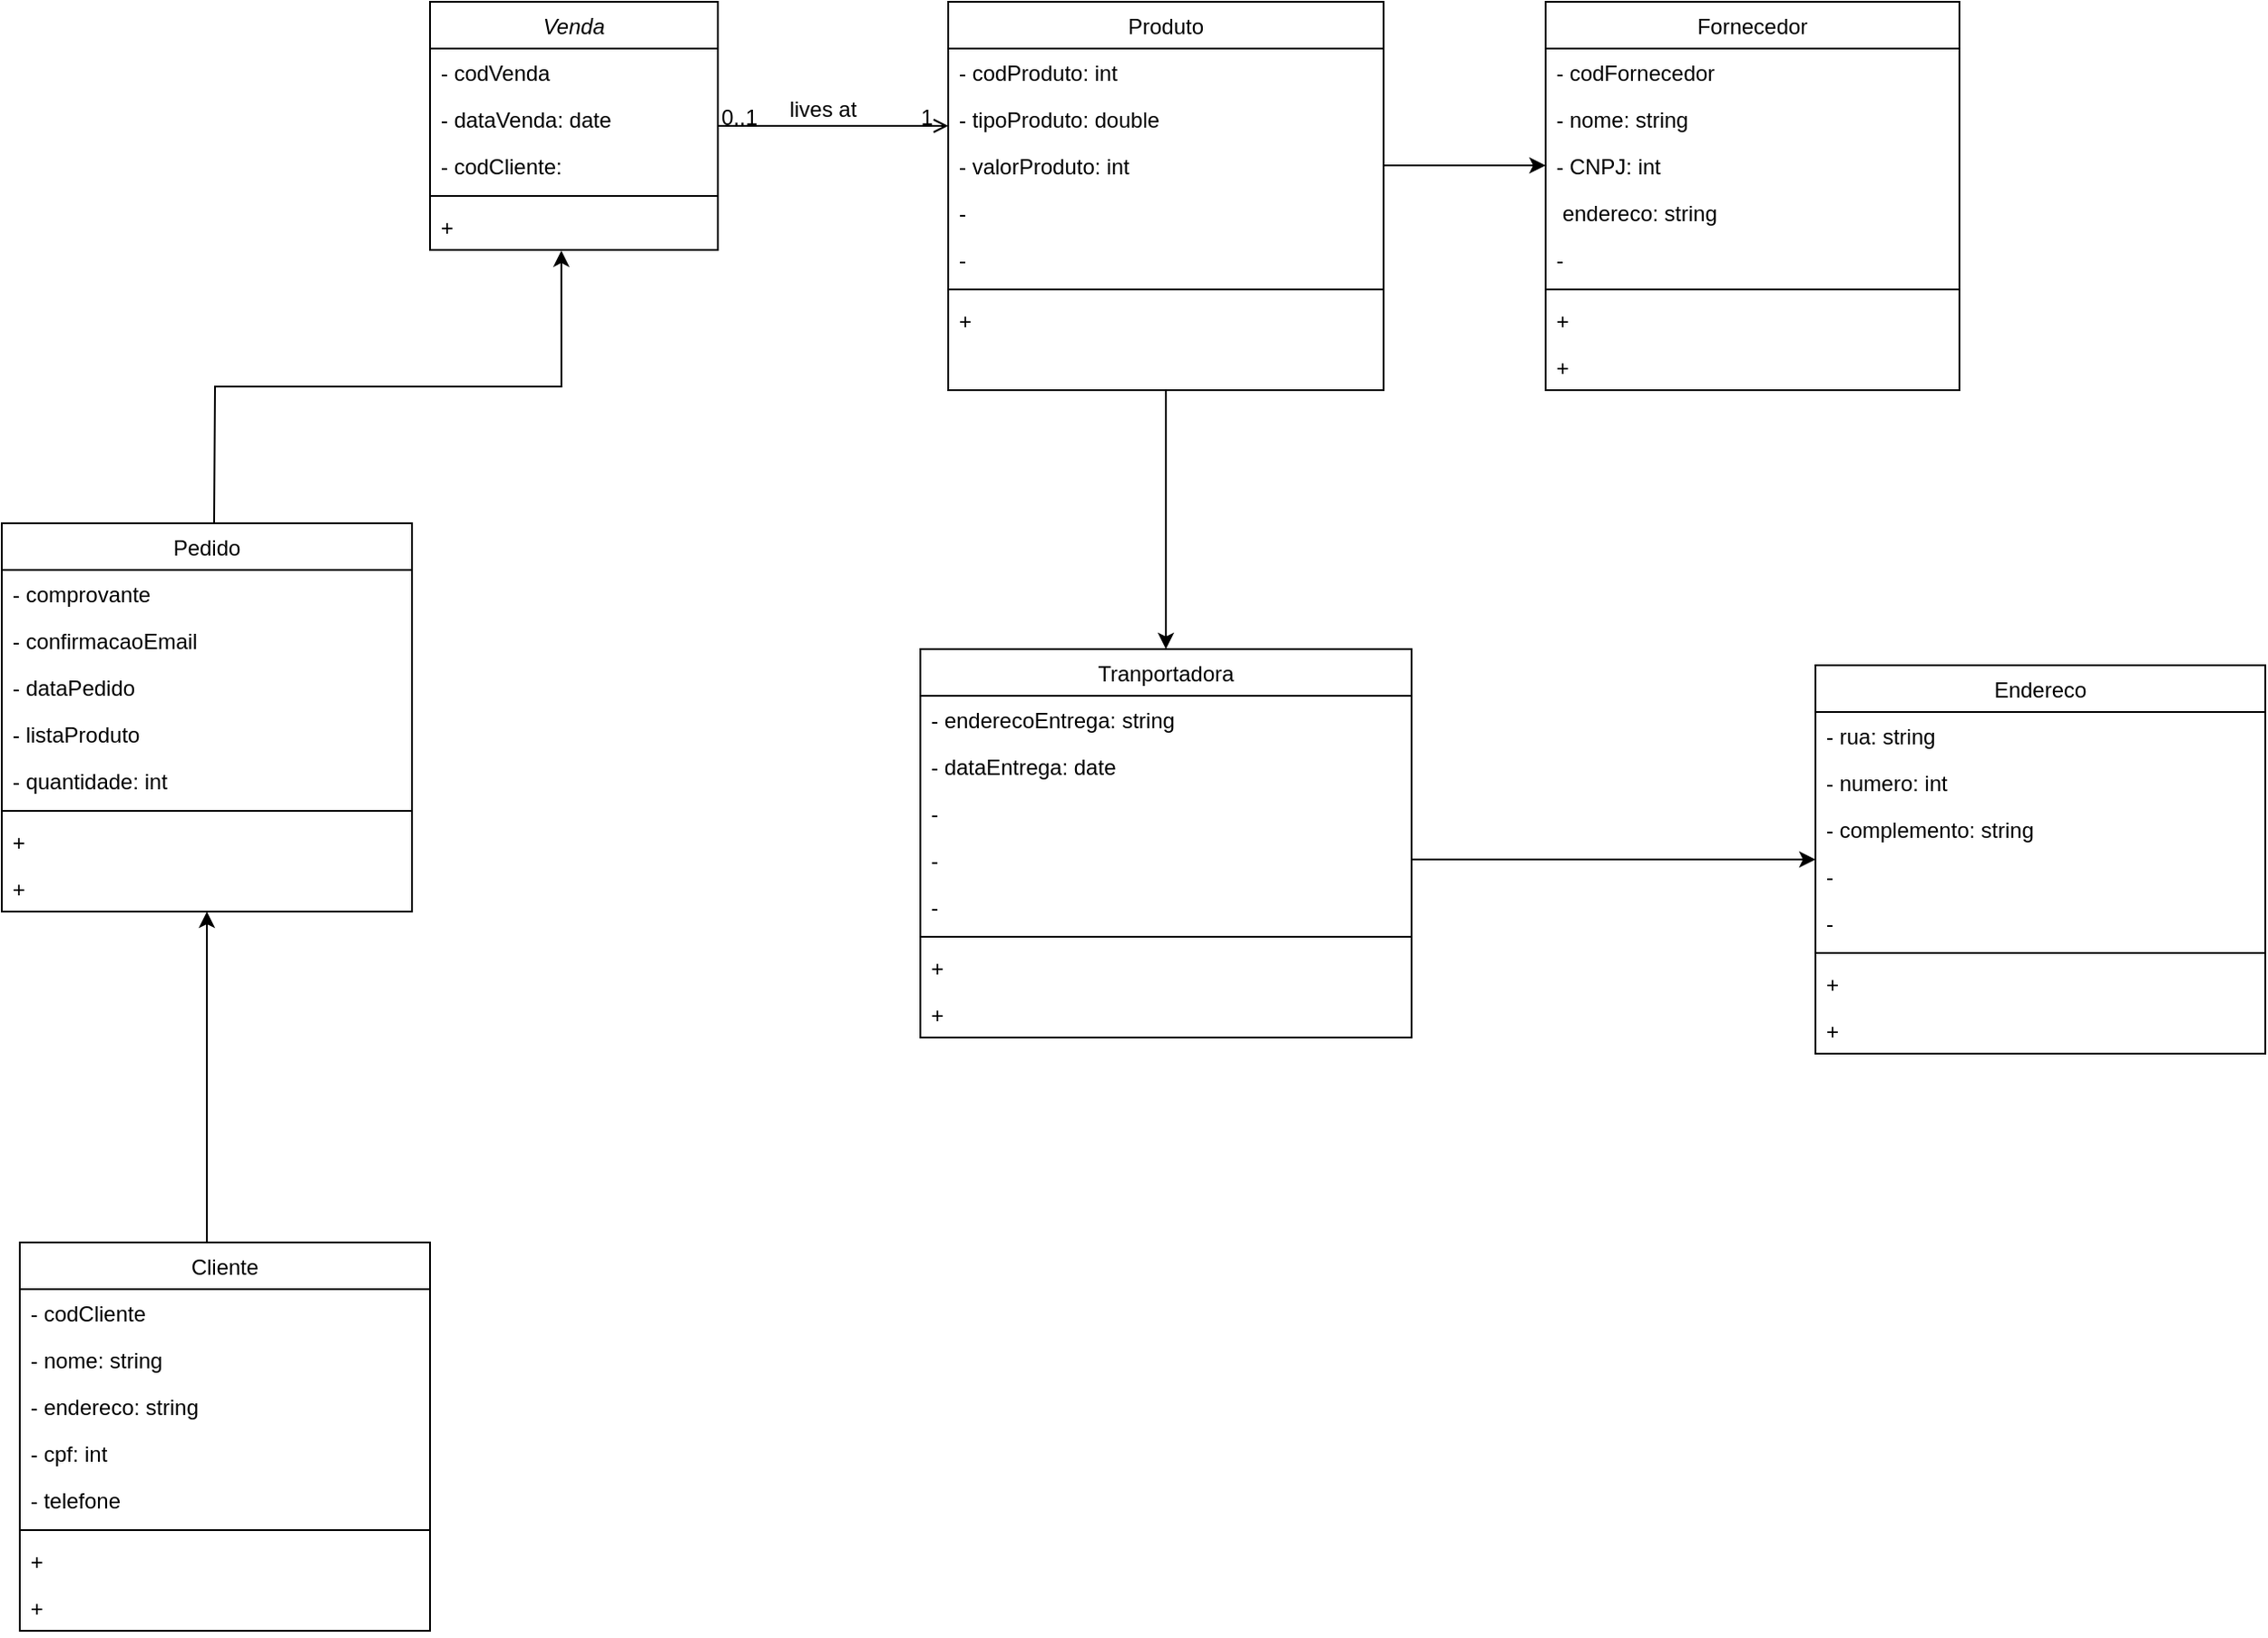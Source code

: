 <mxfile version="15.7.0" type="github">
  <diagram id="C5RBs43oDa-KdzZeNtuy" name="Page-1">
    <mxGraphModel dx="2274" dy="655" grid="1" gridSize="10" guides="1" tooltips="1" connect="1" arrows="1" fold="1" page="1" pageScale="1" pageWidth="827" pageHeight="1169" math="0" shadow="0">
      <root>
        <mxCell id="WIyWlLk6GJQsqaUBKTNV-0" />
        <mxCell id="WIyWlLk6GJQsqaUBKTNV-1" parent="WIyWlLk6GJQsqaUBKTNV-0" />
        <mxCell id="zkfFHV4jXpPFQw0GAbJ--0" value="Venda" style="swimlane;fontStyle=2;align=center;verticalAlign=top;childLayout=stackLayout;horizontal=1;startSize=26;horizontalStack=0;resizeParent=1;resizeLast=0;collapsible=1;marginBottom=0;rounded=0;shadow=0;strokeWidth=1;" parent="WIyWlLk6GJQsqaUBKTNV-1" vertex="1">
          <mxGeometry x="220" y="120" width="160" height="138" as="geometry">
            <mxRectangle x="230" y="140" width="160" height="26" as="alternateBounds" />
          </mxGeometry>
        </mxCell>
        <mxCell id="zkfFHV4jXpPFQw0GAbJ--1" value="- codVenda" style="text;align=left;verticalAlign=top;spacingLeft=4;spacingRight=4;overflow=hidden;rotatable=0;points=[[0,0.5],[1,0.5]];portConstraint=eastwest;" parent="zkfFHV4jXpPFQw0GAbJ--0" vertex="1">
          <mxGeometry y="26" width="160" height="26" as="geometry" />
        </mxCell>
        <mxCell id="zkfFHV4jXpPFQw0GAbJ--2" value="- dataVenda: date" style="text;align=left;verticalAlign=top;spacingLeft=4;spacingRight=4;overflow=hidden;rotatable=0;points=[[0,0.5],[1,0.5]];portConstraint=eastwest;rounded=0;shadow=0;html=0;" parent="zkfFHV4jXpPFQw0GAbJ--0" vertex="1">
          <mxGeometry y="52" width="160" height="26" as="geometry" />
        </mxCell>
        <mxCell id="zkfFHV4jXpPFQw0GAbJ--3" value="- codCliente:" style="text;align=left;verticalAlign=top;spacingLeft=4;spacingRight=4;overflow=hidden;rotatable=0;points=[[0,0.5],[1,0.5]];portConstraint=eastwest;rounded=0;shadow=0;html=0;" parent="zkfFHV4jXpPFQw0GAbJ--0" vertex="1">
          <mxGeometry y="78" width="160" height="26" as="geometry" />
        </mxCell>
        <mxCell id="zkfFHV4jXpPFQw0GAbJ--4" value="" style="line;html=1;strokeWidth=1;align=left;verticalAlign=middle;spacingTop=-1;spacingLeft=3;spacingRight=3;rotatable=0;labelPosition=right;points=[];portConstraint=eastwest;" parent="zkfFHV4jXpPFQw0GAbJ--0" vertex="1">
          <mxGeometry y="104" width="160" height="8" as="geometry" />
        </mxCell>
        <mxCell id="zkfFHV4jXpPFQw0GAbJ--5" value="+" style="text;align=left;verticalAlign=top;spacingLeft=4;spacingRight=4;overflow=hidden;rotatable=0;points=[[0,0.5],[1,0.5]];portConstraint=eastwest;" parent="zkfFHV4jXpPFQw0GAbJ--0" vertex="1">
          <mxGeometry y="112" width="160" height="26" as="geometry" />
        </mxCell>
        <mxCell id="7P630K2ovM0ZVDKb6cNJ-59" style="edgeStyle=orthogonalEdgeStyle;rounded=0;orthogonalLoop=1;jettySize=auto;html=1;exitX=0.5;exitY=1;exitDx=0;exitDy=0;entryX=0.5;entryY=0;entryDx=0;entryDy=0;" edge="1" parent="WIyWlLk6GJQsqaUBKTNV-1" source="zkfFHV4jXpPFQw0GAbJ--17" target="7P630K2ovM0ZVDKb6cNJ-29">
          <mxGeometry relative="1" as="geometry" />
        </mxCell>
        <mxCell id="zkfFHV4jXpPFQw0GAbJ--17" value="Produto" style="swimlane;fontStyle=0;align=center;verticalAlign=top;childLayout=stackLayout;horizontal=1;startSize=26;horizontalStack=0;resizeParent=1;resizeLast=0;collapsible=1;marginBottom=0;rounded=0;shadow=0;strokeWidth=1;" parent="WIyWlLk6GJQsqaUBKTNV-1" vertex="1">
          <mxGeometry x="508" y="120" width="242" height="216" as="geometry">
            <mxRectangle x="550" y="140" width="160" height="26" as="alternateBounds" />
          </mxGeometry>
        </mxCell>
        <mxCell id="zkfFHV4jXpPFQw0GAbJ--18" value="- codProduto: int" style="text;align=left;verticalAlign=top;spacingLeft=4;spacingRight=4;overflow=hidden;rotatable=0;points=[[0,0.5],[1,0.5]];portConstraint=eastwest;" parent="zkfFHV4jXpPFQw0GAbJ--17" vertex="1">
          <mxGeometry y="26" width="242" height="26" as="geometry" />
        </mxCell>
        <mxCell id="zkfFHV4jXpPFQw0GAbJ--19" value="- tipoProduto: double" style="text;align=left;verticalAlign=top;spacingLeft=4;spacingRight=4;overflow=hidden;rotatable=0;points=[[0,0.5],[1,0.5]];portConstraint=eastwest;rounded=0;shadow=0;html=0;" parent="zkfFHV4jXpPFQw0GAbJ--17" vertex="1">
          <mxGeometry y="52" width="242" height="26" as="geometry" />
        </mxCell>
        <mxCell id="zkfFHV4jXpPFQw0GAbJ--20" value="- valorProduto: int" style="text;align=left;verticalAlign=top;spacingLeft=4;spacingRight=4;overflow=hidden;rotatable=0;points=[[0,0.5],[1,0.5]];portConstraint=eastwest;rounded=0;shadow=0;html=0;" parent="zkfFHV4jXpPFQw0GAbJ--17" vertex="1">
          <mxGeometry y="78" width="242" height="26" as="geometry" />
        </mxCell>
        <mxCell id="zkfFHV4jXpPFQw0GAbJ--21" value="-" style="text;align=left;verticalAlign=top;spacingLeft=4;spacingRight=4;overflow=hidden;rotatable=0;points=[[0,0.5],[1,0.5]];portConstraint=eastwest;rounded=0;shadow=0;html=0;" parent="zkfFHV4jXpPFQw0GAbJ--17" vertex="1">
          <mxGeometry y="104" width="242" height="26" as="geometry" />
        </mxCell>
        <mxCell id="zkfFHV4jXpPFQw0GAbJ--22" value="-" style="text;align=left;verticalAlign=top;spacingLeft=4;spacingRight=4;overflow=hidden;rotatable=0;points=[[0,0.5],[1,0.5]];portConstraint=eastwest;rounded=0;shadow=0;html=0;" parent="zkfFHV4jXpPFQw0GAbJ--17" vertex="1">
          <mxGeometry y="130" width="242" height="26" as="geometry" />
        </mxCell>
        <mxCell id="zkfFHV4jXpPFQw0GAbJ--23" value="" style="line;html=1;strokeWidth=1;align=left;verticalAlign=middle;spacingTop=-1;spacingLeft=3;spacingRight=3;rotatable=0;labelPosition=right;points=[];portConstraint=eastwest;" parent="zkfFHV4jXpPFQw0GAbJ--17" vertex="1">
          <mxGeometry y="156" width="242" height="8" as="geometry" />
        </mxCell>
        <mxCell id="zkfFHV4jXpPFQw0GAbJ--24" value="+" style="text;align=left;verticalAlign=top;spacingLeft=4;spacingRight=4;overflow=hidden;rotatable=0;points=[[0,0.5],[1,0.5]];portConstraint=eastwest;" parent="zkfFHV4jXpPFQw0GAbJ--17" vertex="1">
          <mxGeometry y="164" width="242" height="26" as="geometry" />
        </mxCell>
        <mxCell id="zkfFHV4jXpPFQw0GAbJ--26" value="" style="endArrow=open;shadow=0;strokeWidth=1;rounded=0;endFill=1;edgeStyle=elbowEdgeStyle;elbow=vertical;" parent="WIyWlLk6GJQsqaUBKTNV-1" source="zkfFHV4jXpPFQw0GAbJ--0" target="zkfFHV4jXpPFQw0GAbJ--17" edge="1">
          <mxGeometry x="0.5" y="41" relative="1" as="geometry">
            <mxPoint x="380" y="192" as="sourcePoint" />
            <mxPoint x="540" y="192" as="targetPoint" />
            <mxPoint x="-40" y="32" as="offset" />
          </mxGeometry>
        </mxCell>
        <mxCell id="zkfFHV4jXpPFQw0GAbJ--27" value="0..1" style="resizable=0;align=left;verticalAlign=bottom;labelBackgroundColor=none;fontSize=12;" parent="zkfFHV4jXpPFQw0GAbJ--26" connectable="0" vertex="1">
          <mxGeometry x="-1" relative="1" as="geometry">
            <mxPoint y="4" as="offset" />
          </mxGeometry>
        </mxCell>
        <mxCell id="zkfFHV4jXpPFQw0GAbJ--28" value="1" style="resizable=0;align=right;verticalAlign=bottom;labelBackgroundColor=none;fontSize=12;" parent="zkfFHV4jXpPFQw0GAbJ--26" connectable="0" vertex="1">
          <mxGeometry x="1" relative="1" as="geometry">
            <mxPoint x="-7" y="4" as="offset" />
          </mxGeometry>
        </mxCell>
        <mxCell id="zkfFHV4jXpPFQw0GAbJ--29" value="lives at" style="text;html=1;resizable=0;points=[];;align=center;verticalAlign=middle;labelBackgroundColor=none;rounded=0;shadow=0;strokeWidth=1;fontSize=12;" parent="zkfFHV4jXpPFQw0GAbJ--26" vertex="1" connectable="0">
          <mxGeometry x="0.5" y="49" relative="1" as="geometry">
            <mxPoint x="-38" y="40" as="offset" />
          </mxGeometry>
        </mxCell>
        <mxCell id="7P630K2ovM0ZVDKb6cNJ-1" value="Fornecedor" style="swimlane;fontStyle=0;align=center;verticalAlign=top;childLayout=stackLayout;horizontal=1;startSize=26;horizontalStack=0;resizeParent=1;resizeLast=0;collapsible=1;marginBottom=0;rounded=0;shadow=0;strokeWidth=1;" vertex="1" parent="WIyWlLk6GJQsqaUBKTNV-1">
          <mxGeometry x="840" y="120" width="230" height="216" as="geometry">
            <mxRectangle x="550" y="140" width="160" height="26" as="alternateBounds" />
          </mxGeometry>
        </mxCell>
        <mxCell id="7P630K2ovM0ZVDKb6cNJ-2" value="- codFornecedor" style="text;align=left;verticalAlign=top;spacingLeft=4;spacingRight=4;overflow=hidden;rotatable=0;points=[[0,0.5],[1,0.5]];portConstraint=eastwest;" vertex="1" parent="7P630K2ovM0ZVDKb6cNJ-1">
          <mxGeometry y="26" width="230" height="26" as="geometry" />
        </mxCell>
        <mxCell id="7P630K2ovM0ZVDKb6cNJ-3" value="- nome: string" style="text;align=left;verticalAlign=top;spacingLeft=4;spacingRight=4;overflow=hidden;rotatable=0;points=[[0,0.5],[1,0.5]];portConstraint=eastwest;rounded=0;shadow=0;html=0;" vertex="1" parent="7P630K2ovM0ZVDKb6cNJ-1">
          <mxGeometry y="52" width="230" height="26" as="geometry" />
        </mxCell>
        <mxCell id="7P630K2ovM0ZVDKb6cNJ-4" value="- CNPJ: int" style="text;align=left;verticalAlign=top;spacingLeft=4;spacingRight=4;overflow=hidden;rotatable=0;points=[[0,0.5],[1,0.5]];portConstraint=eastwest;rounded=0;shadow=0;html=0;" vertex="1" parent="7P630K2ovM0ZVDKb6cNJ-1">
          <mxGeometry y="78" width="230" height="26" as="geometry" />
        </mxCell>
        <mxCell id="7P630K2ovM0ZVDKb6cNJ-5" value=" endereco: string" style="text;align=left;verticalAlign=top;spacingLeft=4;spacingRight=4;overflow=hidden;rotatable=0;points=[[0,0.5],[1,0.5]];portConstraint=eastwest;rounded=0;shadow=0;html=0;" vertex="1" parent="7P630K2ovM0ZVDKb6cNJ-1">
          <mxGeometry y="104" width="230" height="26" as="geometry" />
        </mxCell>
        <mxCell id="7P630K2ovM0ZVDKb6cNJ-6" value="-" style="text;align=left;verticalAlign=top;spacingLeft=4;spacingRight=4;overflow=hidden;rotatable=0;points=[[0,0.5],[1,0.5]];portConstraint=eastwest;rounded=0;shadow=0;html=0;" vertex="1" parent="7P630K2ovM0ZVDKb6cNJ-1">
          <mxGeometry y="130" width="230" height="26" as="geometry" />
        </mxCell>
        <mxCell id="7P630K2ovM0ZVDKb6cNJ-7" value="" style="line;html=1;strokeWidth=1;align=left;verticalAlign=middle;spacingTop=-1;spacingLeft=3;spacingRight=3;rotatable=0;labelPosition=right;points=[];portConstraint=eastwest;" vertex="1" parent="7P630K2ovM0ZVDKb6cNJ-1">
          <mxGeometry y="156" width="230" height="8" as="geometry" />
        </mxCell>
        <mxCell id="7P630K2ovM0ZVDKb6cNJ-8" value="+" style="text;align=left;verticalAlign=top;spacingLeft=4;spacingRight=4;overflow=hidden;rotatable=0;points=[[0,0.5],[1,0.5]];portConstraint=eastwest;" vertex="1" parent="7P630K2ovM0ZVDKb6cNJ-1">
          <mxGeometry y="164" width="230" height="26" as="geometry" />
        </mxCell>
        <mxCell id="7P630K2ovM0ZVDKb6cNJ-9" value="+" style="text;align=left;verticalAlign=top;spacingLeft=4;spacingRight=4;overflow=hidden;rotatable=0;points=[[0,0.5],[1,0.5]];portConstraint=eastwest;" vertex="1" parent="7P630K2ovM0ZVDKb6cNJ-1">
          <mxGeometry y="190" width="230" height="26" as="geometry" />
        </mxCell>
        <mxCell id="7P630K2ovM0ZVDKb6cNJ-10" value="Endereco" style="swimlane;fontStyle=0;align=center;verticalAlign=top;childLayout=stackLayout;horizontal=1;startSize=26;horizontalStack=0;resizeParent=1;resizeLast=0;collapsible=1;marginBottom=0;rounded=0;shadow=0;strokeWidth=1;" vertex="1" parent="WIyWlLk6GJQsqaUBKTNV-1">
          <mxGeometry x="990" y="489" width="250" height="216" as="geometry">
            <mxRectangle x="550" y="140" width="160" height="26" as="alternateBounds" />
          </mxGeometry>
        </mxCell>
        <mxCell id="7P630K2ovM0ZVDKb6cNJ-11" value="- rua: string" style="text;align=left;verticalAlign=top;spacingLeft=4;spacingRight=4;overflow=hidden;rotatable=0;points=[[0,0.5],[1,0.5]];portConstraint=eastwest;" vertex="1" parent="7P630K2ovM0ZVDKb6cNJ-10">
          <mxGeometry y="26" width="250" height="26" as="geometry" />
        </mxCell>
        <mxCell id="7P630K2ovM0ZVDKb6cNJ-12" value="- numero: int" style="text;align=left;verticalAlign=top;spacingLeft=4;spacingRight=4;overflow=hidden;rotatable=0;points=[[0,0.5],[1,0.5]];portConstraint=eastwest;rounded=0;shadow=0;html=0;" vertex="1" parent="7P630K2ovM0ZVDKb6cNJ-10">
          <mxGeometry y="52" width="250" height="26" as="geometry" />
        </mxCell>
        <mxCell id="7P630K2ovM0ZVDKb6cNJ-13" value="- complemento: string" style="text;align=left;verticalAlign=top;spacingLeft=4;spacingRight=4;overflow=hidden;rotatable=0;points=[[0,0.5],[1,0.5]];portConstraint=eastwest;rounded=0;shadow=0;html=0;" vertex="1" parent="7P630K2ovM0ZVDKb6cNJ-10">
          <mxGeometry y="78" width="250" height="26" as="geometry" />
        </mxCell>
        <mxCell id="7P630K2ovM0ZVDKb6cNJ-14" value="-" style="text;align=left;verticalAlign=top;spacingLeft=4;spacingRight=4;overflow=hidden;rotatable=0;points=[[0,0.5],[1,0.5]];portConstraint=eastwest;rounded=0;shadow=0;html=0;" vertex="1" parent="7P630K2ovM0ZVDKb6cNJ-10">
          <mxGeometry y="104" width="250" height="26" as="geometry" />
        </mxCell>
        <mxCell id="7P630K2ovM0ZVDKb6cNJ-15" value="-" style="text;align=left;verticalAlign=top;spacingLeft=4;spacingRight=4;overflow=hidden;rotatable=0;points=[[0,0.5],[1,0.5]];portConstraint=eastwest;rounded=0;shadow=0;html=0;" vertex="1" parent="7P630K2ovM0ZVDKb6cNJ-10">
          <mxGeometry y="130" width="250" height="26" as="geometry" />
        </mxCell>
        <mxCell id="7P630K2ovM0ZVDKb6cNJ-16" value="" style="line;html=1;strokeWidth=1;align=left;verticalAlign=middle;spacingTop=-1;spacingLeft=3;spacingRight=3;rotatable=0;labelPosition=right;points=[];portConstraint=eastwest;" vertex="1" parent="7P630K2ovM0ZVDKb6cNJ-10">
          <mxGeometry y="156" width="250" height="8" as="geometry" />
        </mxCell>
        <mxCell id="7P630K2ovM0ZVDKb6cNJ-17" value="+" style="text;align=left;verticalAlign=top;spacingLeft=4;spacingRight=4;overflow=hidden;rotatable=0;points=[[0,0.5],[1,0.5]];portConstraint=eastwest;" vertex="1" parent="7P630K2ovM0ZVDKb6cNJ-10">
          <mxGeometry y="164" width="250" height="26" as="geometry" />
        </mxCell>
        <mxCell id="7P630K2ovM0ZVDKb6cNJ-18" value="+" style="text;align=left;verticalAlign=top;spacingLeft=4;spacingRight=4;overflow=hidden;rotatable=0;points=[[0,0.5],[1,0.5]];portConstraint=eastwest;" vertex="1" parent="7P630K2ovM0ZVDKb6cNJ-10">
          <mxGeometry y="190" width="250" height="26" as="geometry" />
        </mxCell>
        <mxCell id="7P630K2ovM0ZVDKb6cNJ-19" value="Pedido" style="swimlane;fontStyle=0;align=center;verticalAlign=top;childLayout=stackLayout;horizontal=1;startSize=26;horizontalStack=0;resizeParent=1;resizeLast=0;collapsible=1;marginBottom=0;rounded=0;shadow=0;strokeWidth=1;" vertex="1" parent="WIyWlLk6GJQsqaUBKTNV-1">
          <mxGeometry x="-18" y="410" width="228" height="216" as="geometry">
            <mxRectangle x="550" y="140" width="160" height="26" as="alternateBounds" />
          </mxGeometry>
        </mxCell>
        <mxCell id="7P630K2ovM0ZVDKb6cNJ-20" value="- comprovante" style="text;align=left;verticalAlign=top;spacingLeft=4;spacingRight=4;overflow=hidden;rotatable=0;points=[[0,0.5],[1,0.5]];portConstraint=eastwest;" vertex="1" parent="7P630K2ovM0ZVDKb6cNJ-19">
          <mxGeometry y="26" width="228" height="26" as="geometry" />
        </mxCell>
        <mxCell id="7P630K2ovM0ZVDKb6cNJ-21" value="- confirmacaoEmail" style="text;align=left;verticalAlign=top;spacingLeft=4;spacingRight=4;overflow=hidden;rotatable=0;points=[[0,0.5],[1,0.5]];portConstraint=eastwest;rounded=0;shadow=0;html=0;" vertex="1" parent="7P630K2ovM0ZVDKb6cNJ-19">
          <mxGeometry y="52" width="228" height="26" as="geometry" />
        </mxCell>
        <mxCell id="7P630K2ovM0ZVDKb6cNJ-22" value="- dataPedido" style="text;align=left;verticalAlign=top;spacingLeft=4;spacingRight=4;overflow=hidden;rotatable=0;points=[[0,0.5],[1,0.5]];portConstraint=eastwest;rounded=0;shadow=0;html=0;" vertex="1" parent="7P630K2ovM0ZVDKb6cNJ-19">
          <mxGeometry y="78" width="228" height="26" as="geometry" />
        </mxCell>
        <mxCell id="7P630K2ovM0ZVDKb6cNJ-23" value="- listaProduto" style="text;align=left;verticalAlign=top;spacingLeft=4;spacingRight=4;overflow=hidden;rotatable=0;points=[[0,0.5],[1,0.5]];portConstraint=eastwest;rounded=0;shadow=0;html=0;" vertex="1" parent="7P630K2ovM0ZVDKb6cNJ-19">
          <mxGeometry y="104" width="228" height="26" as="geometry" />
        </mxCell>
        <mxCell id="7P630K2ovM0ZVDKb6cNJ-24" value="- quantidade: int" style="text;align=left;verticalAlign=top;spacingLeft=4;spacingRight=4;overflow=hidden;rotatable=0;points=[[0,0.5],[1,0.5]];portConstraint=eastwest;rounded=0;shadow=0;html=0;" vertex="1" parent="7P630K2ovM0ZVDKb6cNJ-19">
          <mxGeometry y="130" width="228" height="26" as="geometry" />
        </mxCell>
        <mxCell id="7P630K2ovM0ZVDKb6cNJ-25" value="" style="line;html=1;strokeWidth=1;align=left;verticalAlign=middle;spacingTop=-1;spacingLeft=3;spacingRight=3;rotatable=0;labelPosition=right;points=[];portConstraint=eastwest;" vertex="1" parent="7P630K2ovM0ZVDKb6cNJ-19">
          <mxGeometry y="156" width="228" height="8" as="geometry" />
        </mxCell>
        <mxCell id="7P630K2ovM0ZVDKb6cNJ-26" value="+" style="text;align=left;verticalAlign=top;spacingLeft=4;spacingRight=4;overflow=hidden;rotatable=0;points=[[0,0.5],[1,0.5]];portConstraint=eastwest;" vertex="1" parent="7P630K2ovM0ZVDKb6cNJ-19">
          <mxGeometry y="164" width="228" height="26" as="geometry" />
        </mxCell>
        <mxCell id="7P630K2ovM0ZVDKb6cNJ-29" value="Tranportadora" style="swimlane;fontStyle=0;align=center;verticalAlign=top;childLayout=stackLayout;horizontal=1;startSize=26;horizontalStack=0;resizeParent=1;resizeLast=0;collapsible=1;marginBottom=0;rounded=0;shadow=0;strokeWidth=1;" vertex="1" parent="WIyWlLk6GJQsqaUBKTNV-1">
          <mxGeometry x="492.5" y="480" width="273" height="216" as="geometry">
            <mxRectangle x="550" y="140" width="160" height="26" as="alternateBounds" />
          </mxGeometry>
        </mxCell>
        <mxCell id="7P630K2ovM0ZVDKb6cNJ-30" value="- enderecoEntrega: string" style="text;align=left;verticalAlign=top;spacingLeft=4;spacingRight=4;overflow=hidden;rotatable=0;points=[[0,0.5],[1,0.5]];portConstraint=eastwest;" vertex="1" parent="7P630K2ovM0ZVDKb6cNJ-29">
          <mxGeometry y="26" width="273" height="26" as="geometry" />
        </mxCell>
        <mxCell id="7P630K2ovM0ZVDKb6cNJ-31" value="- dataEntrega: date" style="text;align=left;verticalAlign=top;spacingLeft=4;spacingRight=4;overflow=hidden;rotatable=0;points=[[0,0.5],[1,0.5]];portConstraint=eastwest;rounded=0;shadow=0;html=0;" vertex="1" parent="7P630K2ovM0ZVDKb6cNJ-29">
          <mxGeometry y="52" width="273" height="26" as="geometry" />
        </mxCell>
        <mxCell id="7P630K2ovM0ZVDKb6cNJ-32" value="-" style="text;align=left;verticalAlign=top;spacingLeft=4;spacingRight=4;overflow=hidden;rotatable=0;points=[[0,0.5],[1,0.5]];portConstraint=eastwest;rounded=0;shadow=0;html=0;" vertex="1" parent="7P630K2ovM0ZVDKb6cNJ-29">
          <mxGeometry y="78" width="273" height="26" as="geometry" />
        </mxCell>
        <mxCell id="7P630K2ovM0ZVDKb6cNJ-33" value="-" style="text;align=left;verticalAlign=top;spacingLeft=4;spacingRight=4;overflow=hidden;rotatable=0;points=[[0,0.5],[1,0.5]];portConstraint=eastwest;rounded=0;shadow=0;html=0;" vertex="1" parent="7P630K2ovM0ZVDKb6cNJ-29">
          <mxGeometry y="104" width="273" height="26" as="geometry" />
        </mxCell>
        <mxCell id="7P630K2ovM0ZVDKb6cNJ-34" value="-" style="text;align=left;verticalAlign=top;spacingLeft=4;spacingRight=4;overflow=hidden;rotatable=0;points=[[0,0.5],[1,0.5]];portConstraint=eastwest;rounded=0;shadow=0;html=0;" vertex="1" parent="7P630K2ovM0ZVDKb6cNJ-29">
          <mxGeometry y="130" width="273" height="26" as="geometry" />
        </mxCell>
        <mxCell id="7P630K2ovM0ZVDKb6cNJ-35" value="" style="line;html=1;strokeWidth=1;align=left;verticalAlign=middle;spacingTop=-1;spacingLeft=3;spacingRight=3;rotatable=0;labelPosition=right;points=[];portConstraint=eastwest;" vertex="1" parent="7P630K2ovM0ZVDKb6cNJ-29">
          <mxGeometry y="156" width="273" height="8" as="geometry" />
        </mxCell>
        <mxCell id="7P630K2ovM0ZVDKb6cNJ-36" value="+" style="text;align=left;verticalAlign=top;spacingLeft=4;spacingRight=4;overflow=hidden;rotatable=0;points=[[0,0.5],[1,0.5]];portConstraint=eastwest;" vertex="1" parent="7P630K2ovM0ZVDKb6cNJ-29">
          <mxGeometry y="164" width="273" height="26" as="geometry" />
        </mxCell>
        <mxCell id="7P630K2ovM0ZVDKb6cNJ-37" value="+" style="text;align=left;verticalAlign=top;spacingLeft=4;spacingRight=4;overflow=hidden;rotatable=0;points=[[0,0.5],[1,0.5]];portConstraint=eastwest;" vertex="1" parent="7P630K2ovM0ZVDKb6cNJ-29">
          <mxGeometry y="190" width="273" height="26" as="geometry" />
        </mxCell>
        <mxCell id="7P630K2ovM0ZVDKb6cNJ-51" style="edgeStyle=orthogonalEdgeStyle;rounded=0;orthogonalLoop=1;jettySize=auto;html=1;entryX=0.456;entryY=1.013;entryDx=0;entryDy=0;entryPerimeter=0;" edge="1" parent="WIyWlLk6GJQsqaUBKTNV-1" target="zkfFHV4jXpPFQw0GAbJ--5">
          <mxGeometry relative="1" as="geometry">
            <mxPoint x="100" y="410" as="sourcePoint" />
          </mxGeometry>
        </mxCell>
        <mxCell id="7P630K2ovM0ZVDKb6cNJ-65" style="edgeStyle=orthogonalEdgeStyle;rounded=0;orthogonalLoop=1;jettySize=auto;html=1;" edge="1" parent="WIyWlLk6GJQsqaUBKTNV-1" source="7P630K2ovM0ZVDKb6cNJ-40" target="7P630K2ovM0ZVDKb6cNJ-27">
          <mxGeometry relative="1" as="geometry">
            <mxPoint x="100" y="630" as="targetPoint" />
            <Array as="points">
              <mxPoint x="96" y="750" />
              <mxPoint x="96" y="750" />
            </Array>
          </mxGeometry>
        </mxCell>
        <mxCell id="7P630K2ovM0ZVDKb6cNJ-40" value="Cliente" style="swimlane;fontStyle=0;align=center;verticalAlign=top;childLayout=stackLayout;horizontal=1;startSize=26;horizontalStack=0;resizeParent=1;resizeLast=0;collapsible=1;marginBottom=0;rounded=0;shadow=0;strokeWidth=1;" vertex="1" parent="WIyWlLk6GJQsqaUBKTNV-1">
          <mxGeometry x="-8" y="810" width="228" height="216" as="geometry">
            <mxRectangle x="550" y="140" width="160" height="26" as="alternateBounds" />
          </mxGeometry>
        </mxCell>
        <mxCell id="7P630K2ovM0ZVDKb6cNJ-41" value="- codCliente" style="text;align=left;verticalAlign=top;spacingLeft=4;spacingRight=4;overflow=hidden;rotatable=0;points=[[0,0.5],[1,0.5]];portConstraint=eastwest;" vertex="1" parent="7P630K2ovM0ZVDKb6cNJ-40">
          <mxGeometry y="26" width="228" height="26" as="geometry" />
        </mxCell>
        <mxCell id="7P630K2ovM0ZVDKb6cNJ-42" value="- nome: string" style="text;align=left;verticalAlign=top;spacingLeft=4;spacingRight=4;overflow=hidden;rotatable=0;points=[[0,0.5],[1,0.5]];portConstraint=eastwest;rounded=0;shadow=0;html=0;" vertex="1" parent="7P630K2ovM0ZVDKb6cNJ-40">
          <mxGeometry y="52" width="228" height="26" as="geometry" />
        </mxCell>
        <mxCell id="7P630K2ovM0ZVDKb6cNJ-43" value="- endereco: string" style="text;align=left;verticalAlign=top;spacingLeft=4;spacingRight=4;overflow=hidden;rotatable=0;points=[[0,0.5],[1,0.5]];portConstraint=eastwest;rounded=0;shadow=0;html=0;" vertex="1" parent="7P630K2ovM0ZVDKb6cNJ-40">
          <mxGeometry y="78" width="228" height="26" as="geometry" />
        </mxCell>
        <mxCell id="7P630K2ovM0ZVDKb6cNJ-44" value="- cpf: int" style="text;align=left;verticalAlign=top;spacingLeft=4;spacingRight=4;overflow=hidden;rotatable=0;points=[[0,0.5],[1,0.5]];portConstraint=eastwest;rounded=0;shadow=0;html=0;" vertex="1" parent="7P630K2ovM0ZVDKb6cNJ-40">
          <mxGeometry y="104" width="228" height="26" as="geometry" />
        </mxCell>
        <mxCell id="7P630K2ovM0ZVDKb6cNJ-45" value="- telefone" style="text;align=left;verticalAlign=top;spacingLeft=4;spacingRight=4;overflow=hidden;rotatable=0;points=[[0,0.5],[1,0.5]];portConstraint=eastwest;rounded=0;shadow=0;html=0;" vertex="1" parent="7P630K2ovM0ZVDKb6cNJ-40">
          <mxGeometry y="130" width="228" height="26" as="geometry" />
        </mxCell>
        <mxCell id="7P630K2ovM0ZVDKb6cNJ-46" value="" style="line;html=1;strokeWidth=1;align=left;verticalAlign=middle;spacingTop=-1;spacingLeft=3;spacingRight=3;rotatable=0;labelPosition=right;points=[];portConstraint=eastwest;" vertex="1" parent="7P630K2ovM0ZVDKb6cNJ-40">
          <mxGeometry y="156" width="228" height="8" as="geometry" />
        </mxCell>
        <mxCell id="7P630K2ovM0ZVDKb6cNJ-47" value="+" style="text;align=left;verticalAlign=top;spacingLeft=4;spacingRight=4;overflow=hidden;rotatable=0;points=[[0,0.5],[1,0.5]];portConstraint=eastwest;" vertex="1" parent="7P630K2ovM0ZVDKb6cNJ-40">
          <mxGeometry y="164" width="228" height="26" as="geometry" />
        </mxCell>
        <mxCell id="7P630K2ovM0ZVDKb6cNJ-48" value="+" style="text;align=left;verticalAlign=top;spacingLeft=4;spacingRight=4;overflow=hidden;rotatable=0;points=[[0,0.5],[1,0.5]];portConstraint=eastwest;" vertex="1" parent="7P630K2ovM0ZVDKb6cNJ-40">
          <mxGeometry y="190" width="228" height="26" as="geometry" />
        </mxCell>
        <mxCell id="7P630K2ovM0ZVDKb6cNJ-53" style="edgeStyle=orthogonalEdgeStyle;rounded=0;orthogonalLoop=1;jettySize=auto;html=1;entryX=0;entryY=0.5;entryDx=0;entryDy=0;" edge="1" parent="WIyWlLk6GJQsqaUBKTNV-1" source="zkfFHV4jXpPFQw0GAbJ--20" target="7P630K2ovM0ZVDKb6cNJ-4">
          <mxGeometry relative="1" as="geometry" />
        </mxCell>
        <mxCell id="7P630K2ovM0ZVDKb6cNJ-62" style="edgeStyle=orthogonalEdgeStyle;rounded=0;orthogonalLoop=1;jettySize=auto;html=1;exitX=1;exitY=0.5;exitDx=0;exitDy=0;entryX=0;entryY=0.5;entryDx=0;entryDy=0;" edge="1" parent="WIyWlLk6GJQsqaUBKTNV-1" source="7P630K2ovM0ZVDKb6cNJ-33" target="7P630K2ovM0ZVDKb6cNJ-10">
          <mxGeometry relative="1" as="geometry" />
        </mxCell>
        <mxCell id="7P630K2ovM0ZVDKb6cNJ-27" value="+" style="text;align=left;verticalAlign=top;spacingLeft=4;spacingRight=4;overflow=hidden;rotatable=0;points=[[0,0.5],[1,0.5]];portConstraint=eastwest;" vertex="1" parent="WIyWlLk6GJQsqaUBKTNV-1">
          <mxGeometry x="-18" y="600" width="228" height="26" as="geometry" />
        </mxCell>
      </root>
    </mxGraphModel>
  </diagram>
</mxfile>
